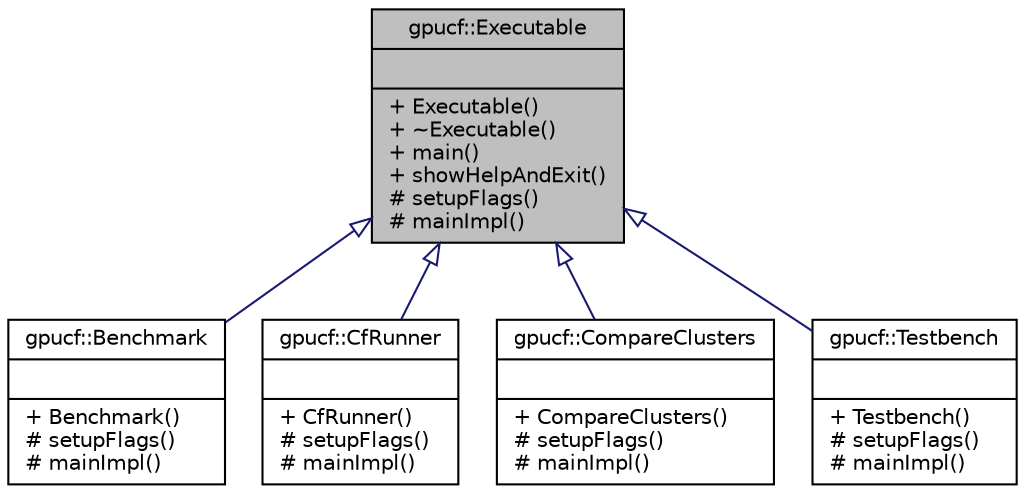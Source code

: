 digraph "gpucf::Executable"
{
 // INTERACTIVE_SVG=YES
  bgcolor="transparent";
  edge [fontname="Helvetica",fontsize="10",labelfontname="Helvetica",labelfontsize="10"];
  node [fontname="Helvetica",fontsize="10",shape=record];
  Node1 [label="{gpucf::Executable\n||+ Executable()\l+ ~Executable()\l+ main()\l+ showHelpAndExit()\l# setupFlags()\l# mainImpl()\l}",height=0.2,width=0.4,color="black", fillcolor="grey75", style="filled", fontcolor="black"];
  Node1 -> Node2 [dir="back",color="midnightblue",fontsize="10",style="solid",arrowtail="onormal",fontname="Helvetica"];
  Node2 [label="{gpucf::Benchmark\n||+ Benchmark()\l# setupFlags()\l# mainImpl()\l}",height=0.2,width=0.4,color="black",URL="$dd/d77/classgpucf_1_1Benchmark.html"];
  Node1 -> Node3 [dir="back",color="midnightblue",fontsize="10",style="solid",arrowtail="onormal",fontname="Helvetica"];
  Node3 [label="{gpucf::CfRunner\n||+ CfRunner()\l# setupFlags()\l# mainImpl()\l}",height=0.2,width=0.4,color="black",URL="$d2/de6/classgpucf_1_1CfRunner.html"];
  Node1 -> Node4 [dir="back",color="midnightblue",fontsize="10",style="solid",arrowtail="onormal",fontname="Helvetica"];
  Node4 [label="{gpucf::CompareClusters\n||+ CompareClusters()\l# setupFlags()\l# mainImpl()\l}",height=0.2,width=0.4,color="black",URL="$df/de8/classgpucf_1_1CompareClusters.html"];
  Node1 -> Node5 [dir="back",color="midnightblue",fontsize="10",style="solid",arrowtail="onormal",fontname="Helvetica"];
  Node5 [label="{gpucf::Testbench\n||+ Testbench()\l# setupFlags()\l# mainImpl()\l}",height=0.2,width=0.4,color="black",URL="$db/da5/classgpucf_1_1Testbench.html"];
}

